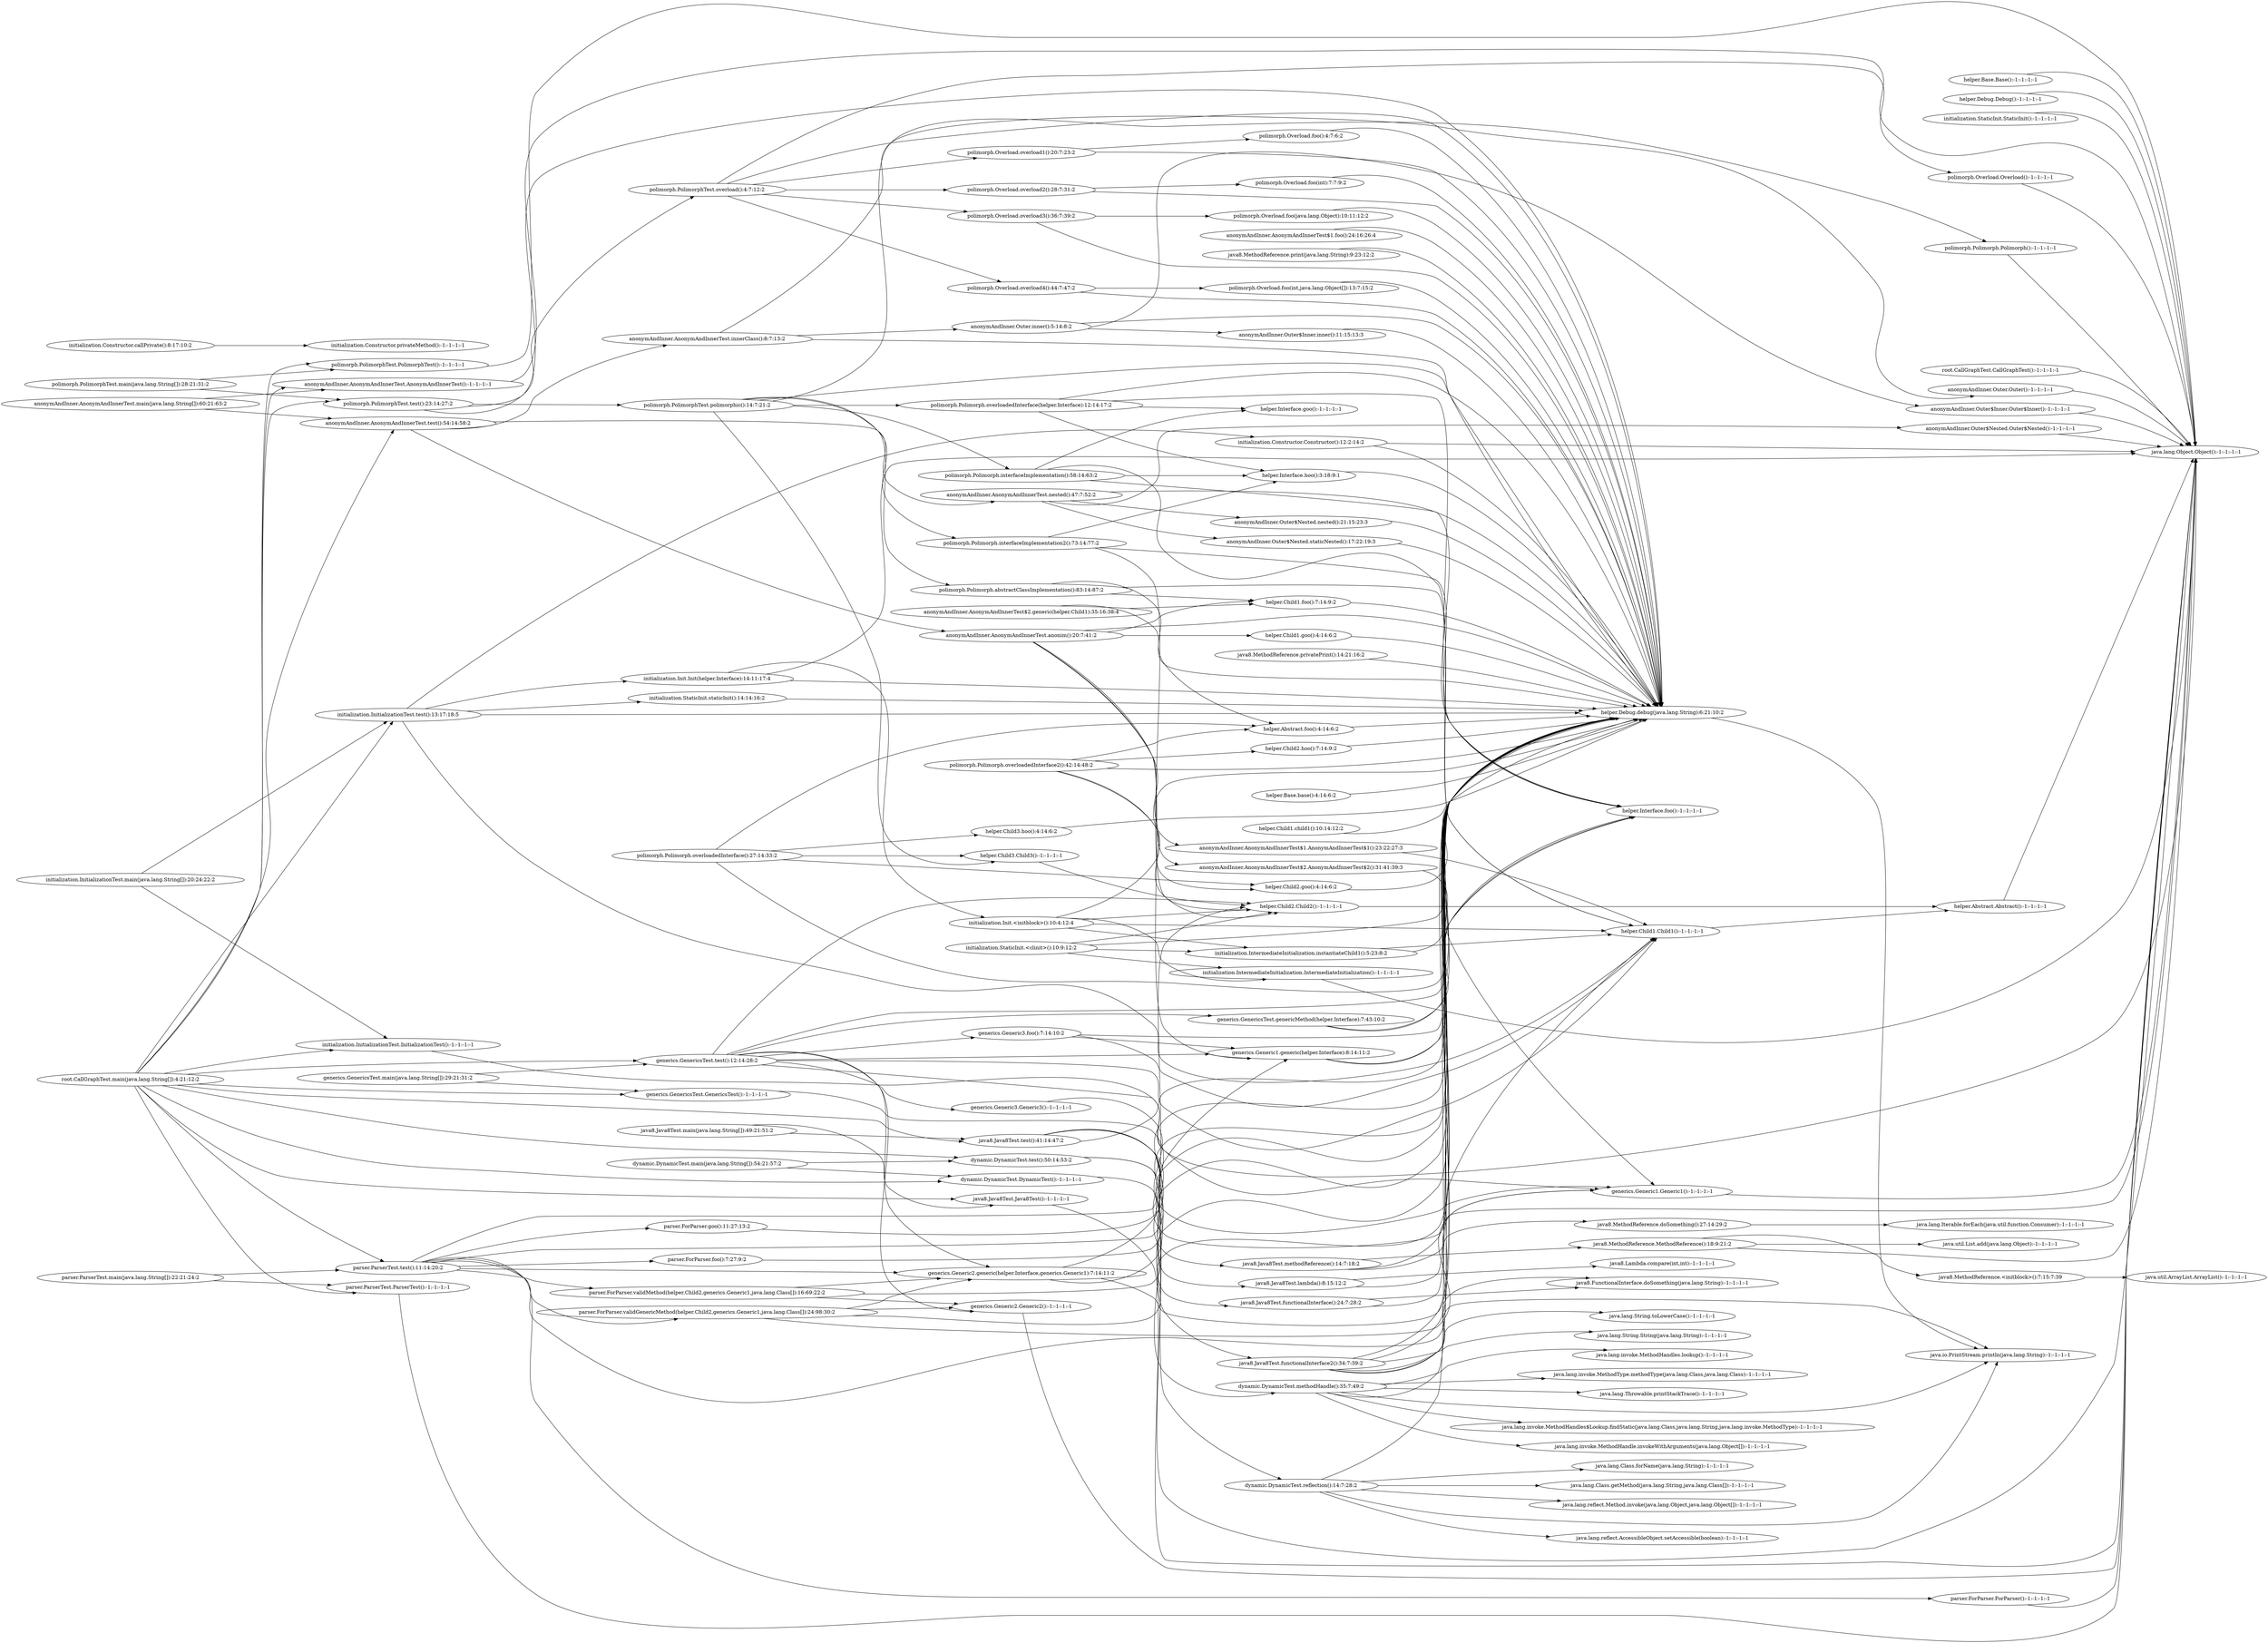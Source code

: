 digraph graphname {
rankdir="LR";
72 [label="initialization.StaticInit.<clinit>():10:9:12:2"]
63 [label="initialization.Init.<initblock>():10:4:12:4"]
86 [label="java8.MethodReference.<initblock>():7:15:7:39"]
122 [label="root.CallGraphTest.CallGraphTest():-1:-1:-1:-1"]
116 [label="polimorph.Polimorph.abstractClassImplementation():83:14:87:2"]
90 [label="java.util.List.add(java.lang.Object):-1:-1:-1:-1"]
6 [label="anonymAndInner.AnonymAndInnerTest.anonim():20:7:41:2"]
7 [label="anonymAndInner.AnonymAndInnerTest$1.AnonymAndInnerTest$1():23:22:27:3"]
12 [label="anonymAndInner.AnonymAndInnerTest$2.AnonymAndInnerTest$2():31:41:39:3"]
0 [label="anonymAndInner.AnonymAndInnerTest.AnonymAndInnerTest():-1:-1:-1:-1"]
22 [label="anonymAndInner.Outer$Inner.Outer$Inner():-1:-1:-1:-1"]
17 [label="anonymAndInner.Outer$Nested.Outer$Nested():-1:-1:-1:-1"]
4 [label="anonymAndInner.Outer.Outer():-1:-1:-1:-1"]
52 [label="helper.Base.base():4:14:6:2"]
60 [label="initialization.Constructor.callPrivate():8:17:10:2"]
53 [label="helper.Child1.child1():10:14:12:2"]
75 [label="java8.Lambda.compare(int,int):-1:-1:-1:-1"]
3 [label="helper.Debug.debug(java.lang.String):6:21:10:2"]
78 [label="java8.MethodReference.doSomething():27:14:29:2"]
80 [label="java8.FunctionalInterface.doSomething(java.lang.String):-1:-1:-1:-1"]
24 [label="dynamic.DynamicTest.DynamicTest():-1:-1:-1:-1"]
34 [label="java.lang.invoke.MethodHandles$Lookup.findStatic(java.lang.Class,java.lang.String,java.lang.invoke.MethodType):-1:-1:-1:-1"]
9 [label="anonymAndInner.AnonymAndInnerTest$1.foo():24:16:26:4"]
10 [label="helper.Child1.foo():7:14:9:2"]
39 [label="helper.Interface.foo():-1:-1:-1:-1"]
50 [label="helper.Abstract.foo():4:14:6:2"]
43 [label="generics.Generic3.foo():7:14:10:2"]
93 [label="parser.ForParser.foo():7:27:9:2"]
101 [label="polimorph.Overload.foo():4:7:6:2"]
102 [label="polimorph.Overload.foo(int):7:7:9:2"]
104 [label="polimorph.Overload.foo(int,java.lang.Object[]):13:7:15:2"]
103 [label="polimorph.Overload.foo(java.lang.Object):10:11:12:2"]
91 [label="java.lang.Iterable.forEach(java.util.function.Consumer):-1:-1:-1:-1"]
26 [label="java.lang.Class.forName(java.lang.String):-1:-1:-1:-1"]
79 [label="java8.Java8Test.functionalInterface():24:7:28:2"]
81 [label="java8.Java8Test.functionalInterface2():34:7:39:2"]
14 [label="anonymAndInner.AnonymAndInnerTest$2.generic(helper.Child1):35:16:38:4"]
15 [label="generics.Generic1.generic(helper.Interface):8:14:11:2"]
41 [label="generics.Generic2.generic(helper.Interface,generics.Generic1):7:14:11:2"]
45 [label="generics.GenericsTest.genericMethod(helper.Interface):7:43:10:2"]
13 [label="generics.Generic1.Generic1():-1:-1:-1:-1"]
40 [label="generics.Generic2.Generic2():-1:-1:-1:-1"]
42 [label="generics.Generic3.Generic3():-1:-1:-1:-1"]
44 [label="generics.GenericsTest.GenericsTest():-1:-1:-1:-1"]
27 [label="java.lang.Class.getMethod(java.lang.String,java.lang.Class[]):-1:-1:-1:-1"]
11 [label="helper.Child1.goo():4:14:6:2"]
111 [label="helper.Interface.goo():-1:-1:-1:-1"]
54 [label="helper.Child2.goo():4:14:6:2"]
94 [label="parser.ForParser.goo():11:27:13:2"]
49 [label="helper.Abstract.Abstract():-1:-1:-1:-1"]
51 [label="helper.Base.Base():-1:-1:-1:-1"]
8 [label="helper.Child1.Child1():-1:-1:-1:-1"]
47 [label="helper.Child2.Child2():-1:-1:-1:-1"]
56 [label="helper.Child3.Child3():-1:-1:-1:-1"]
58 [label="helper.Debug.Debug():-1:-1:-1:-1"]
59 [label="helper.Interface.hoo():3:18:9:1"]
55 [label="helper.Child2.hoo():7:14:9:2"]
57 [label="helper.Child3.hoo():4:14:6:2"]
62 [label="initialization.Constructor.Constructor():12:2:14:2"]
66 [label="initialization.Init.Init(helper.Interface):14:11:17:4"]
67 [label="initialization.InitializationTest.InitializationTest():-1:-1:-1:-1"]
64 [label="initialization.IntermediateInitialization.IntermediateInitialization():-1:-1:-1:-1"]
71 [label="initialization.StaticInit.StaticInit():-1:-1:-1:-1"]
5 [label="anonymAndInner.Outer.inner():5:14:8:2"]
23 [label="anonymAndInner.Outer$Inner.inner():11:15:13:3"]
2 [label="anonymAndInner.AnonymAndInnerTest.innerClass():8:7:13:2"]
65 [label="initialization.IntermediateInitialization.instantiateChild1():5:23:8:2"]
114 [label="polimorph.Polimorph.interfaceImplementation():58:14:63:2"]
115 [label="polimorph.Polimorph.interfaceImplementation2():73:14:77:2"]
29 [label="java.lang.reflect.Method.invoke(java.lang.Object,java.lang.Object[]):-1:-1:-1:-1"]
35 [label="java.lang.invoke.MethodHandle.invokeWithArguments(java.lang.Object[]):-1:-1:-1:-1"]
1 [label="java.lang.Object.Object():-1:-1:-1:-1"]
82 [label="java.lang.String.String(java.lang.String):-1:-1:-1:-1"]
87 [label="java.util.ArrayList.ArrayList():-1:-1:-1:-1"]
73 [label="java8.Java8Test.Java8Test():-1:-1:-1:-1"]
77 [label="java8.MethodReference.MethodReference():18:9:21:2"]
74 [label="java8.Java8Test.lambda():8:15:12:2"]
33 [label="java.lang.invoke.MethodHandles.lookup():-1:-1:-1:-1"]
21 [label="anonymAndInner.AnonymAndInnerTest.main(java.lang.String[]):60:21:63:2"]
48 [label="generics.GenericsTest.main(java.lang.String[]):29:21:31:2"]
38 [label="dynamic.DynamicTest.main(java.lang.String[]):54:21:57:2"]
70 [label="initialization.InitializationTest.main(java.lang.String[]):20:24:22:2"]
85 [label="java8.Java8Test.main(java.lang.String[]):49:21:51:2"]
99 [label="parser.ParserTest.main(java.lang.String[]):22:21:24:2"]
121 [label="polimorph.PolimorphTest.main(java.lang.String[]):28:21:31:2"]
123 [label="root.CallGraphTest.main(java.lang.String[]):4:21:12:2"]
31 [label="dynamic.DynamicTest.methodHandle():35:7:49:2"]
76 [label="java8.Java8Test.methodReference():14:7:18:2"]
32 [label="java.lang.invoke.MethodType.methodType(java.lang.Class,java.lang.Class):-1:-1:-1:-1"]
16 [label="anonymAndInner.AnonymAndInnerTest.nested():47:7:52:2"]
18 [label="anonymAndInner.Outer$Nested.nested():21:15:23:3"]
118 [label="polimorph.PolimorphTest.overload():4:7:12:2"]
105 [label="polimorph.Overload.overload1():20:7:23:2"]
106 [label="polimorph.Overload.overload2():28:7:31:2"]
107 [label="polimorph.Overload.overload3():36:7:39:2"]
108 [label="polimorph.Overload.overload4():44:7:47:2"]
112 [label="polimorph.Polimorph.overloadedInterface():27:14:33:2"]
110 [label="polimorph.Polimorph.overloadedInterface(helper.Interface):12:14:17:2"]
113 [label="polimorph.Polimorph.overloadedInterface2():42:14:48:2"]
92 [label="parser.ForParser.ForParser():-1:-1:-1:-1"]
97 [label="parser.ParserTest.ParserTest():-1:-1:-1:-1"]
100 [label="polimorph.Overload.Overload():-1:-1:-1:-1"]
109 [label="polimorph.Polimorph.Polimorph():-1:-1:-1:-1"]
117 [label="polimorph.PolimorphTest.PolimorphTest():-1:-1:-1:-1"]
119 [label="polimorph.PolimorphTest.polimorphic():14:7:21:2"]
88 [label="java8.MethodReference.print(java.lang.String):9:23:12:2"]
36 [label="java.lang.Throwable.printStackTrace():-1:-1:-1:-1"]
30 [label="java.io.PrintStream.println(java.lang.String):-1:-1:-1:-1"]
61 [label="initialization.Constructor.privateMethod():-1:-1:-1:-1"]
89 [label="java8.MethodReference.privatePrint():14:21:16:2"]
25 [label="dynamic.DynamicTest.reflection():14:7:28:2"]
28 [label="java.lang.reflect.AccessibleObject.setAccessible(boolean):-1:-1:-1:-1"]
69 [label="initialization.StaticInit.staticInit():14:14:16:2"]
19 [label="anonymAndInner.Outer$Nested.staticNested():17:22:19:3"]
20 [label="anonymAndInner.AnonymAndInnerTest.test():54:14:58:2"]
46 [label="generics.GenericsTest.test():12:14:28:2"]
37 [label="dynamic.DynamicTest.test():50:14:53:2"]
68 [label="initialization.InitializationTest.test():13:17:18:5"]
84 [label="java8.Java8Test.test():41:14:47:2"]
98 [label="parser.ParserTest.test():11:14:20:2"]
120 [label="polimorph.PolimorphTest.test():23:14:27:2"]
83 [label="java.lang.String.toLowerCase():-1:-1:-1:-1"]
96 [label="parser.ForParser.validGenericMethod(helper.Child2,generics.Generic1,java.lang.Class[]):24:98:30:2"]
95 [label="parser.ForParser.validMethod(helper.Child2,generics.Generic1,java.lang.Class[]):16:69:22:2"]
0 -> 1
2 -> 3
2 -> 4
2 -> 5
3 -> 30
4 -> 1
5 -> 3
5 -> 22
5 -> 23
6 -> 3
6 -> 7
6 -> 10
6 -> 11
6 -> 12
6 -> 15
7 -> 8
8 -> 49
9 -> 3
10 -> 3
11 -> 3
12 -> 13
13 -> 1
14 -> 3
14 -> 10
15 -> 3
15 -> 39
16 -> 3
16 -> 17
16 -> 18
16 -> 19
17 -> 1
18 -> 3
19 -> 3
20 -> 2
20 -> 6
20 -> 16
21 -> 0
21 -> 20
22 -> 1
23 -> 3
24 -> 1
25 -> 3
25 -> 26
25 -> 27
25 -> 28
25 -> 29
25 -> 30
31 -> 3
31 -> 30
31 -> 32
31 -> 33
31 -> 34
31 -> 35
31 -> 36
37 -> 25
37 -> 31
38 -> 24
38 -> 37
40 -> 1
41 -> 3
41 -> 15
41 -> 39
42 -> 13
43 -> 3
43 -> 8
43 -> 15
44 -> 1
45 -> 3
45 -> 39
46 -> 3
46 -> 8
46 -> 13
46 -> 15
46 -> 40
46 -> 41
46 -> 42
46 -> 43
46 -> 45
46 -> 47
47 -> 49
48 -> 44
48 -> 46
49 -> 1
50 -> 3
51 -> 1
52 -> 3
53 -> 3
54 -> 3
55 -> 3
56 -> 47
57 -> 3
58 -> 1
59 -> 3
60 -> 61
62 -> 1
62 -> 3
63 -> 3
63 -> 8
63 -> 47
63 -> 64
63 -> 65
64 -> 1
65 -> 3
65 -> 8
66 -> 1
66 -> 3
66 -> 63
67 -> 1
68 -> 3
68 -> 8
68 -> 62
68 -> 66
68 -> 69
69 -> 3
70 -> 67
70 -> 68
71 -> 1
72 -> 3
72 -> 47
72 -> 64
72 -> 65
73 -> 1
74 -> 3
74 -> 75
76 -> 3
76 -> 77
76 -> 78
77 -> 1
77 -> 86
77 -> 90
78 -> 91
79 -> 3
79 -> 80
81 -> 3
81 -> 8
81 -> 30
81 -> 80
81 -> 82
81 -> 83
84 -> 3
84 -> 74
84 -> 76
84 -> 79
84 -> 81
85 -> 73
85 -> 84
86 -> 87
88 -> 3
89 -> 3
92 -> 1
93 -> 3
94 -> 3
95 -> 3
95 -> 40
95 -> 41
96 -> 3
96 -> 13
96 -> 40
96 -> 41
97 -> 1
98 -> 3
98 -> 13
98 -> 41
98 -> 47
98 -> 92
98 -> 93
98 -> 94
98 -> 95
98 -> 96
99 -> 97
99 -> 98
100 -> 1
101 -> 3
102 -> 3
103 -> 3
104 -> 3
105 -> 3
105 -> 101
106 -> 3
106 -> 102
107 -> 3
107 -> 103
108 -> 3
108 -> 104
109 -> 1
110 -> 3
110 -> 39
110 -> 59
110 -> 111
112 -> 3
112 -> 50
112 -> 54
112 -> 56
112 -> 57
113 -> 3
113 -> 47
113 -> 50
113 -> 54
113 -> 55
114 -> 8
114 -> 39
114 -> 59
114 -> 111
115 -> 39
115 -> 47
115 -> 59
116 -> 8
116 -> 10
116 -> 50
117 -> 1
118 -> 3
118 -> 100
118 -> 105
118 -> 106
118 -> 107
118 -> 108
119 -> 3
119 -> 56
119 -> 109
119 -> 110
119 -> 114
119 -> 115
119 -> 116
120 -> 3
120 -> 118
120 -> 119
121 -> 117
121 -> 120
122 -> 1
123 -> 0
123 -> 20
123 -> 24
123 -> 37
123 -> 44
123 -> 46
123 -> 67
123 -> 68
123 -> 73
123 -> 84
123 -> 97
123 -> 98
123 -> 117
123 -> 120
}

